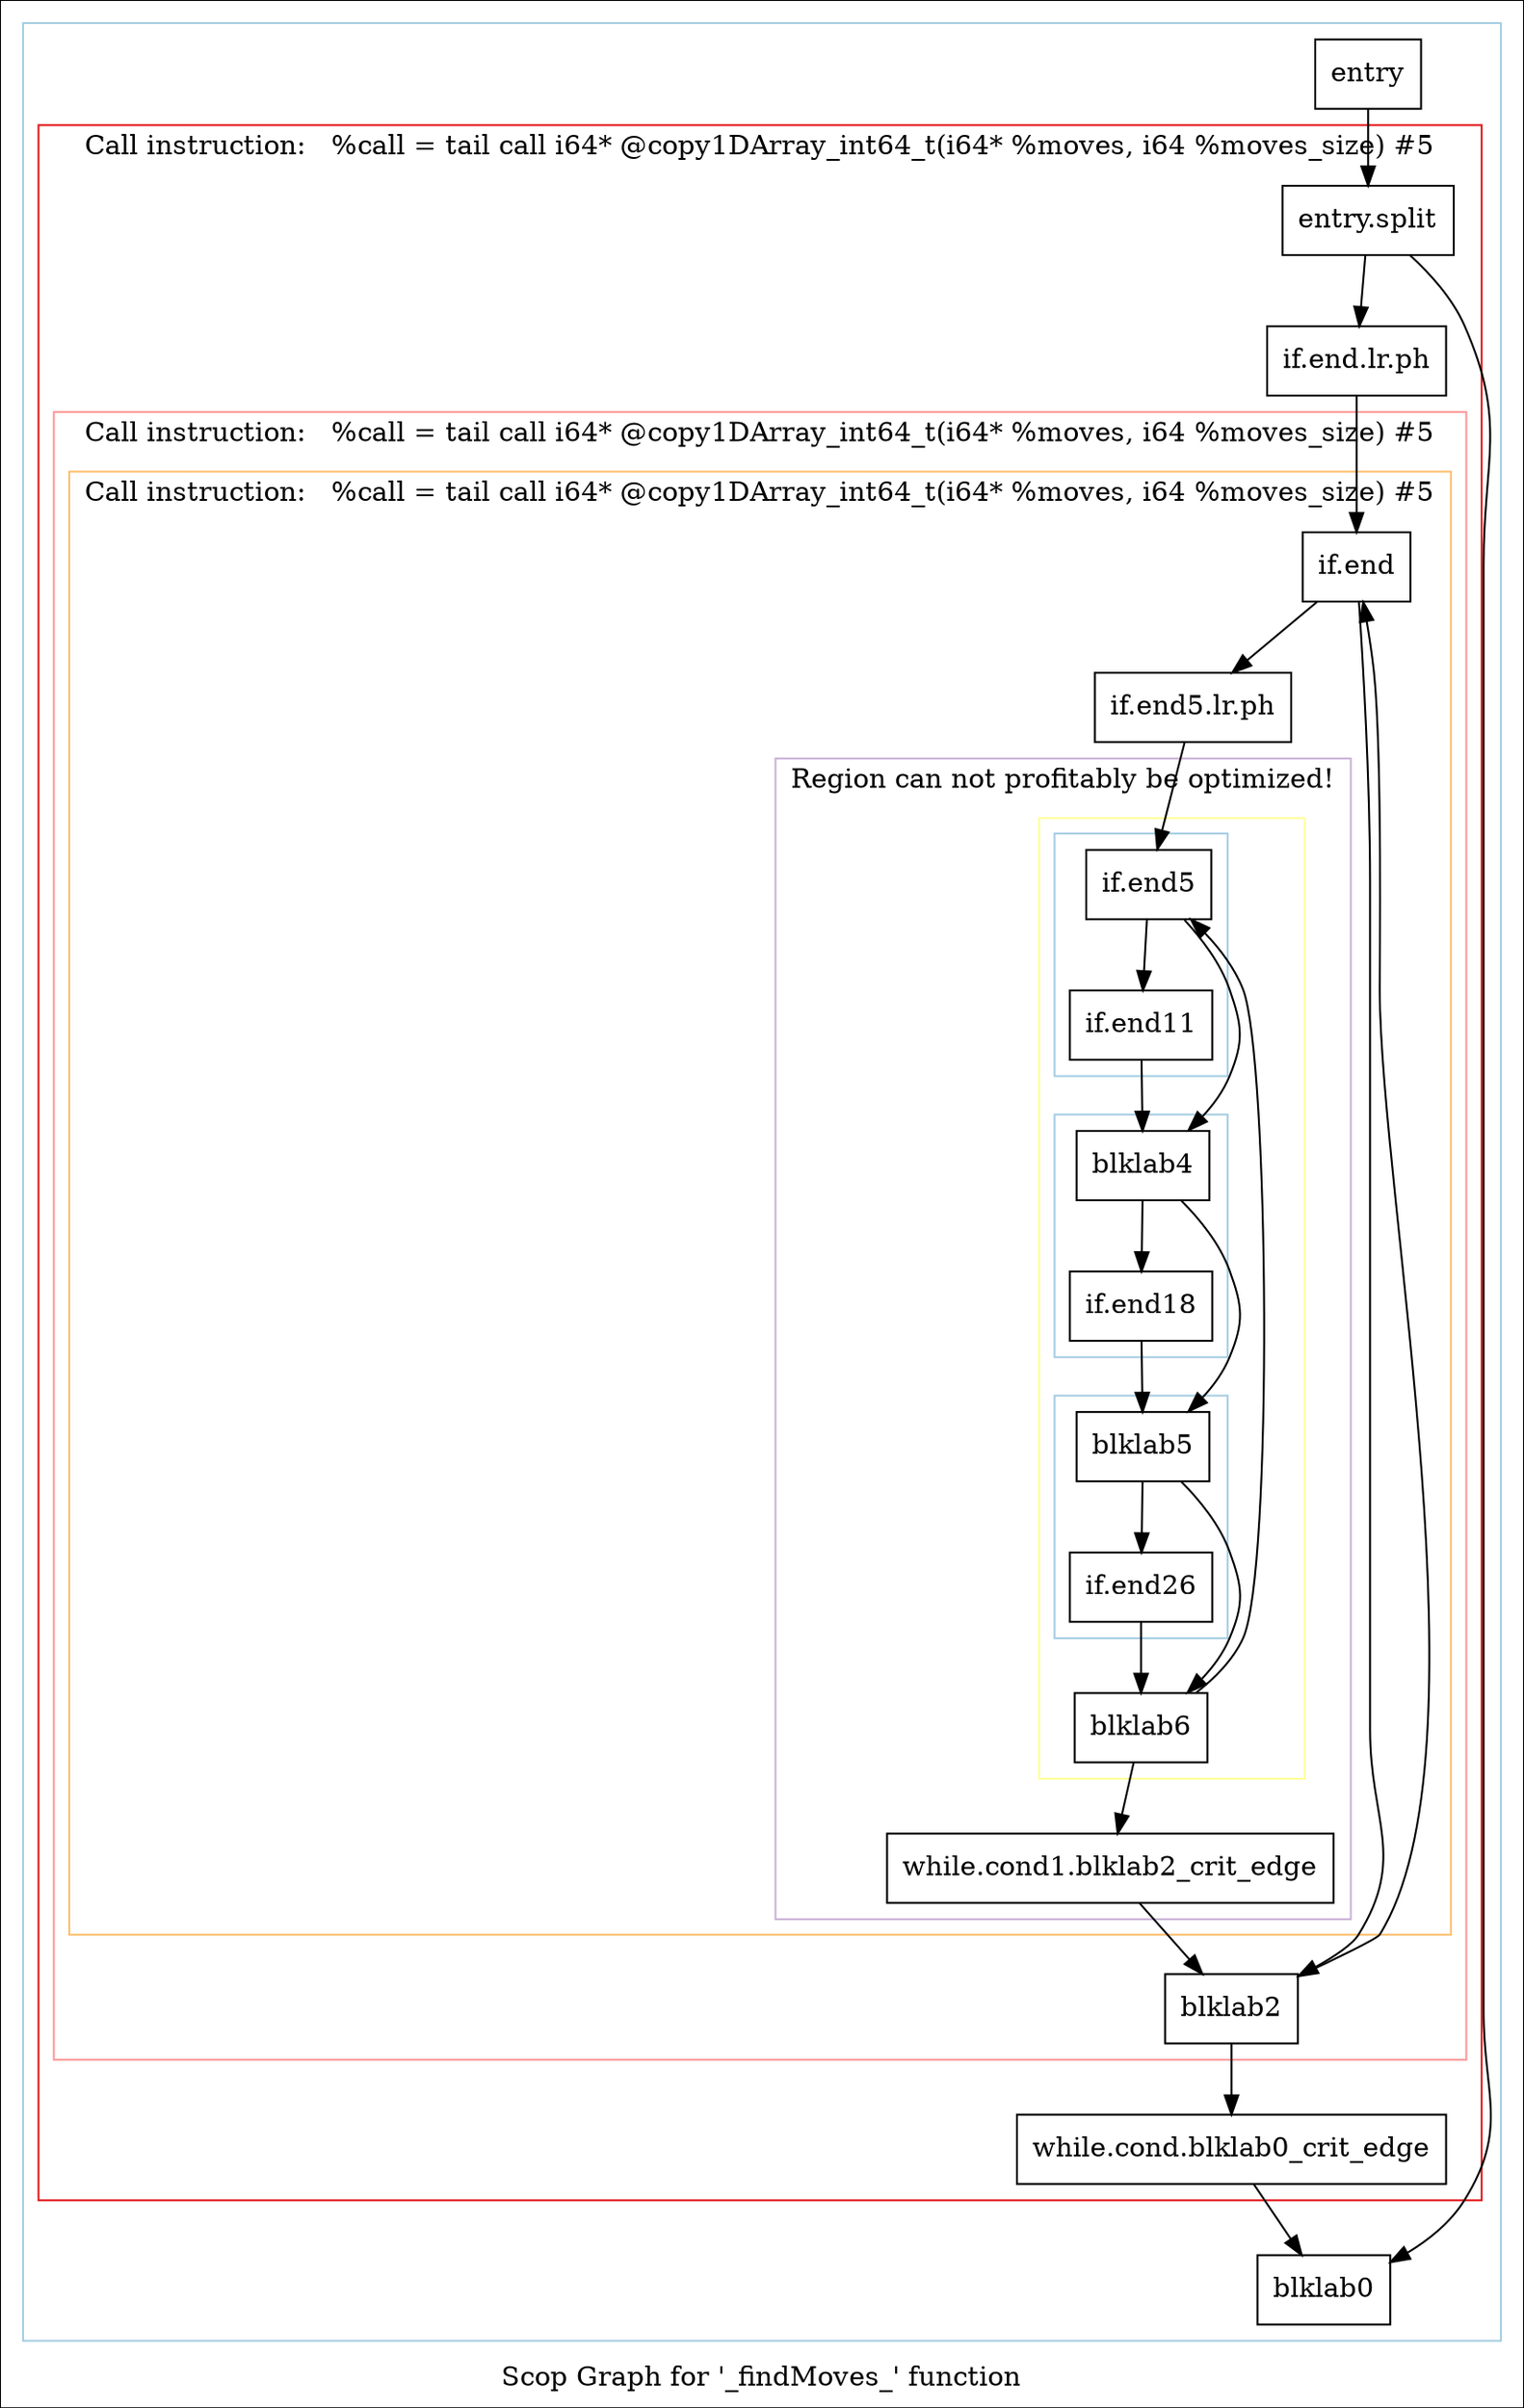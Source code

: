 digraph "Scop Graph for '_findMoves_' function" {
	label="Scop Graph for '_findMoves_' function";

	Node0xcfd4ab0 [shape=record,label="{entry}"];
	Node0xcfd4ab0 -> Node0xcfeca60;
	Node0xcfeca60 [shape=record,label="{entry.split}"];
	Node0xcfeca60 -> Node0xcfcf850;
	Node0xcfeca60 -> Node0xcfcf8b0;
	Node0xcfcf850 [shape=record,label="{if.end.lr.ph}"];
	Node0xcfcf850 -> Node0xcfc5900;
	Node0xcfc5900 [shape=record,label="{if.end}"];
	Node0xcfc5900 -> Node0xcfc5960;
	Node0xcfc5900 -> Node0xcfcf910;
	Node0xcfc5960 [shape=record,label="{if.end5.lr.ph}"];
	Node0xcfc5960 -> Node0xcfc5850;
	Node0xcfc5850 [shape=record,label="{if.end5}"];
	Node0xcfc5850 -> Node0xcfc58b0;
	Node0xcfc5850 -> Node0xcfddb20;
	Node0xcfc58b0 [shape=record,label="{blklab4}"];
	Node0xcfc58b0 -> Node0xcfddb80;
	Node0xcfc58b0 -> Node0xcfc58d0;
	Node0xcfddb80 [shape=record,label="{if.end18}"];
	Node0xcfddb80 -> Node0xcfc58d0;
	Node0xcfc58d0 [shape=record,label="{blklab5}"];
	Node0xcfc58d0 -> Node0xcfcf820;
	Node0xcfc58d0 -> Node0xcfcc8e0;
	Node0xcfcf820 [shape=record,label="{blklab6}"];
	Node0xcfcf820 -> Node0xcfc5850[constraint=false];
	Node0xcfcf820 -> Node0xcfd3ae0;
	Node0xcfd3ae0 [shape=record,label="{while.cond1.blklab2_crit_edge}"];
	Node0xcfd3ae0 -> Node0xcfcf910;
	Node0xcfcf910 [shape=record,label="{blklab2}"];
	Node0xcfcf910 -> Node0xcfc5900[constraint=false];
	Node0xcfcf910 -> Node0xcfd3b80;
	Node0xcfd3b80 [shape=record,label="{while.cond.blklab0_crit_edge}"];
	Node0xcfd3b80 -> Node0xcfcf8b0;
	Node0xcfcf8b0 [shape=record,label="{blklab0}"];
	Node0xcfcc8e0 [shape=record,label="{if.end26}"];
	Node0xcfcc8e0 -> Node0xcfcf820;
	Node0xcfddb20 [shape=record,label="{if.end11}"];
	Node0xcfddb20 -> Node0xcfc58b0;
	colorscheme = "paired12"
        subgraph cluster_0xcfd0400 {
          label = "";
          style = solid;
          color = 1
          subgraph cluster_0xcfbecc0 {
            label = "Call instruction:   %call = tail call i64* @copy1DArray_int64_t(i64* %moves, i64 %moves_size) #5";
            style = solid;
            color = 6
            subgraph cluster_0xcfbec40 {
              label = "Call instruction:   %call = tail call i64* @copy1DArray_int64_t(i64* %moves, i64 %moves_size) #5";
              style = solid;
              color = 5
              subgraph cluster_0xcfcbef0 {
                label = "Call instruction:   %call = tail call i64* @copy1DArray_int64_t(i64* %moves, i64 %moves_size) #5";
                style = solid;
                color = 7
                subgraph cluster_0xcfbf210 {
                  label = "Region can not profitably be optimized!";
                  style = solid;
                  color = 9
                  subgraph cluster_0xcfcbe70 {
                    label = "";
                    style = solid;
                    color = 11
                    subgraph cluster_0xcfd3ca0 {
                      label = "";
                      style = solid;
                      color = 1
                      Node0xcfc5850;
                      Node0xcfddb20;
                    }
                    subgraph cluster_0xcfd3c20 {
                      label = "";
                      style = solid;
                      color = 1
                      Node0xcfc58b0;
                      Node0xcfddb80;
                    }
                    subgraph cluster_0xcfbf050 {
                      label = "";
                      style = solid;
                      color = 1
                      Node0xcfc58d0;
                      Node0xcfcc8e0;
                    }
                    Node0xcfcf820;
                  }
                  Node0xcfd3ae0;
                }
                Node0xcfc5900;
                Node0xcfc5960;
              }
              Node0xcfcf910;
            }
            Node0xcfeca60;
            Node0xcfcf850;
            Node0xcfd3b80;
          }
          Node0xcfd4ab0;
          Node0xcfcf8b0;
        }
}
